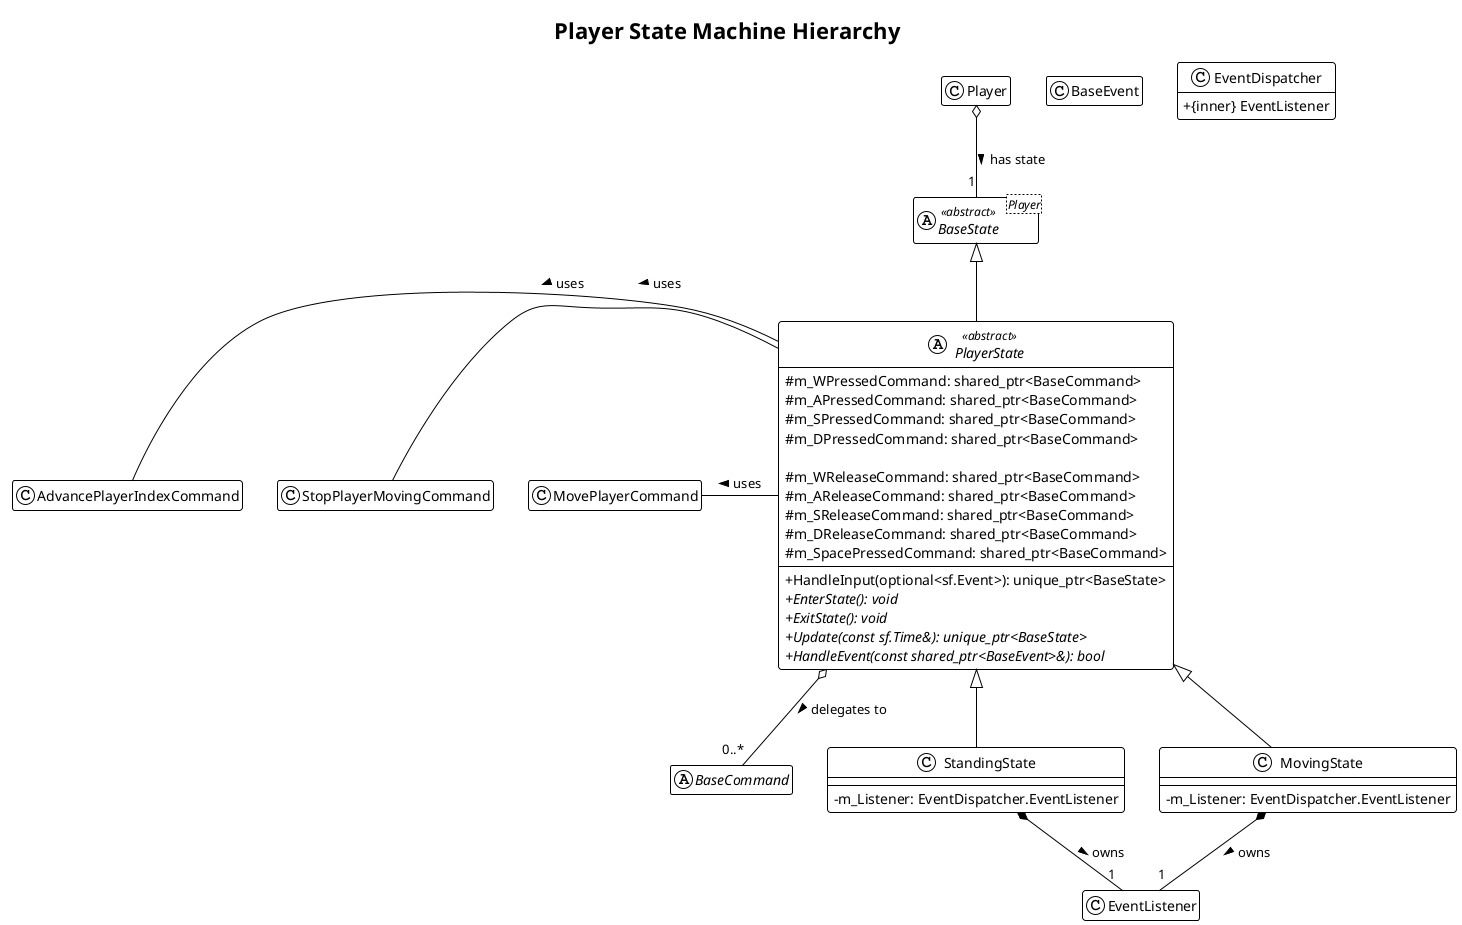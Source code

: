 @startuml
!theme plain
title Player State Machine Hierarchy

' Settings for better readability
skinparam classAttributeIconSize 0
hide empty members

class BaseEvent
class EventDispatcher {
    + {inner} EventListener
}

abstract class BaseCommand


' --- The Abstract Base State Template ---
abstract class "BaseState<Player>" as BaseState<Player> <<abstract>>

' --- The Player State Hierarchy ---
    ' PlayerState is an intermediate abstract class
abstract class PlayerState <<abstract>>{
    # m_WPressedCommand: shared_ptr<BaseCommand>
    # m_APressedCommand: shared_ptr<BaseCommand>
    # m_SPressedCommand: shared_ptr<BaseCommand>
    # m_DPressedCommand: shared_ptr<BaseCommand>

    # m_WReleaseCommand: shared_ptr<BaseCommand>
    # m_AReleaseCommand: shared_ptr<BaseCommand>
    # m_SReleaseCommand: shared_ptr<BaseCommand>
    # m_DReleaseCommand: shared_ptr<BaseCommand>
    # m_SpacePressedCommand: shared_ptr<BaseCommand>
    --
    + HandleInput(optional<sf.Event>): unique_ptr<BaseState>
    + {abstract} EnterState(): void
    + {abstract} ExitState(): void
    + {abstract} Update(const sf.Time&): unique_ptr<BaseState>
    + {abstract} HandleEvent(const shared_ptr<BaseEvent>&): bool
}

' StandingState is a concrete state
class StandingState {
    --
    - m_Listener: EventDispatcher.EventListener
}

' MovingState is a concrete state
class MovingState {
    --
    - m_Listener: EventDispatcher.EventListener
}

' --- RELATIONSHIPS ---

' ==> Inheritance Hierarchy (Is-A)
BaseState <|-- PlayerState
PlayerState <|-- StandingState
PlayerState <|-- MovingState

' ==> Context Relationship (Has-A / Manages)
' The Player owns its current state
Player o-- "1" BaseState : has state >
' The state holds a reference back to its context (Player)

' ==> Command Aggregation (Uses-A)
' PlayerState holds references to command objects to execute on input
PlayerState o-- "0..*" BaseCommand : delegates to >

' ==> Listener Composition (Owns-A)
' The concrete states own an EventListener to react to game events
StandingState *-- "1" EventListener : owns >
MovingState *-- "1" EventListener : owns >
PlayerState -l- MovePlayerCommand : uses >
PlayerState -l- StopPlayerMovingCommand : uses >
PlayerState -l- AdvancePlayerIndexCommand : uses >
@enduml